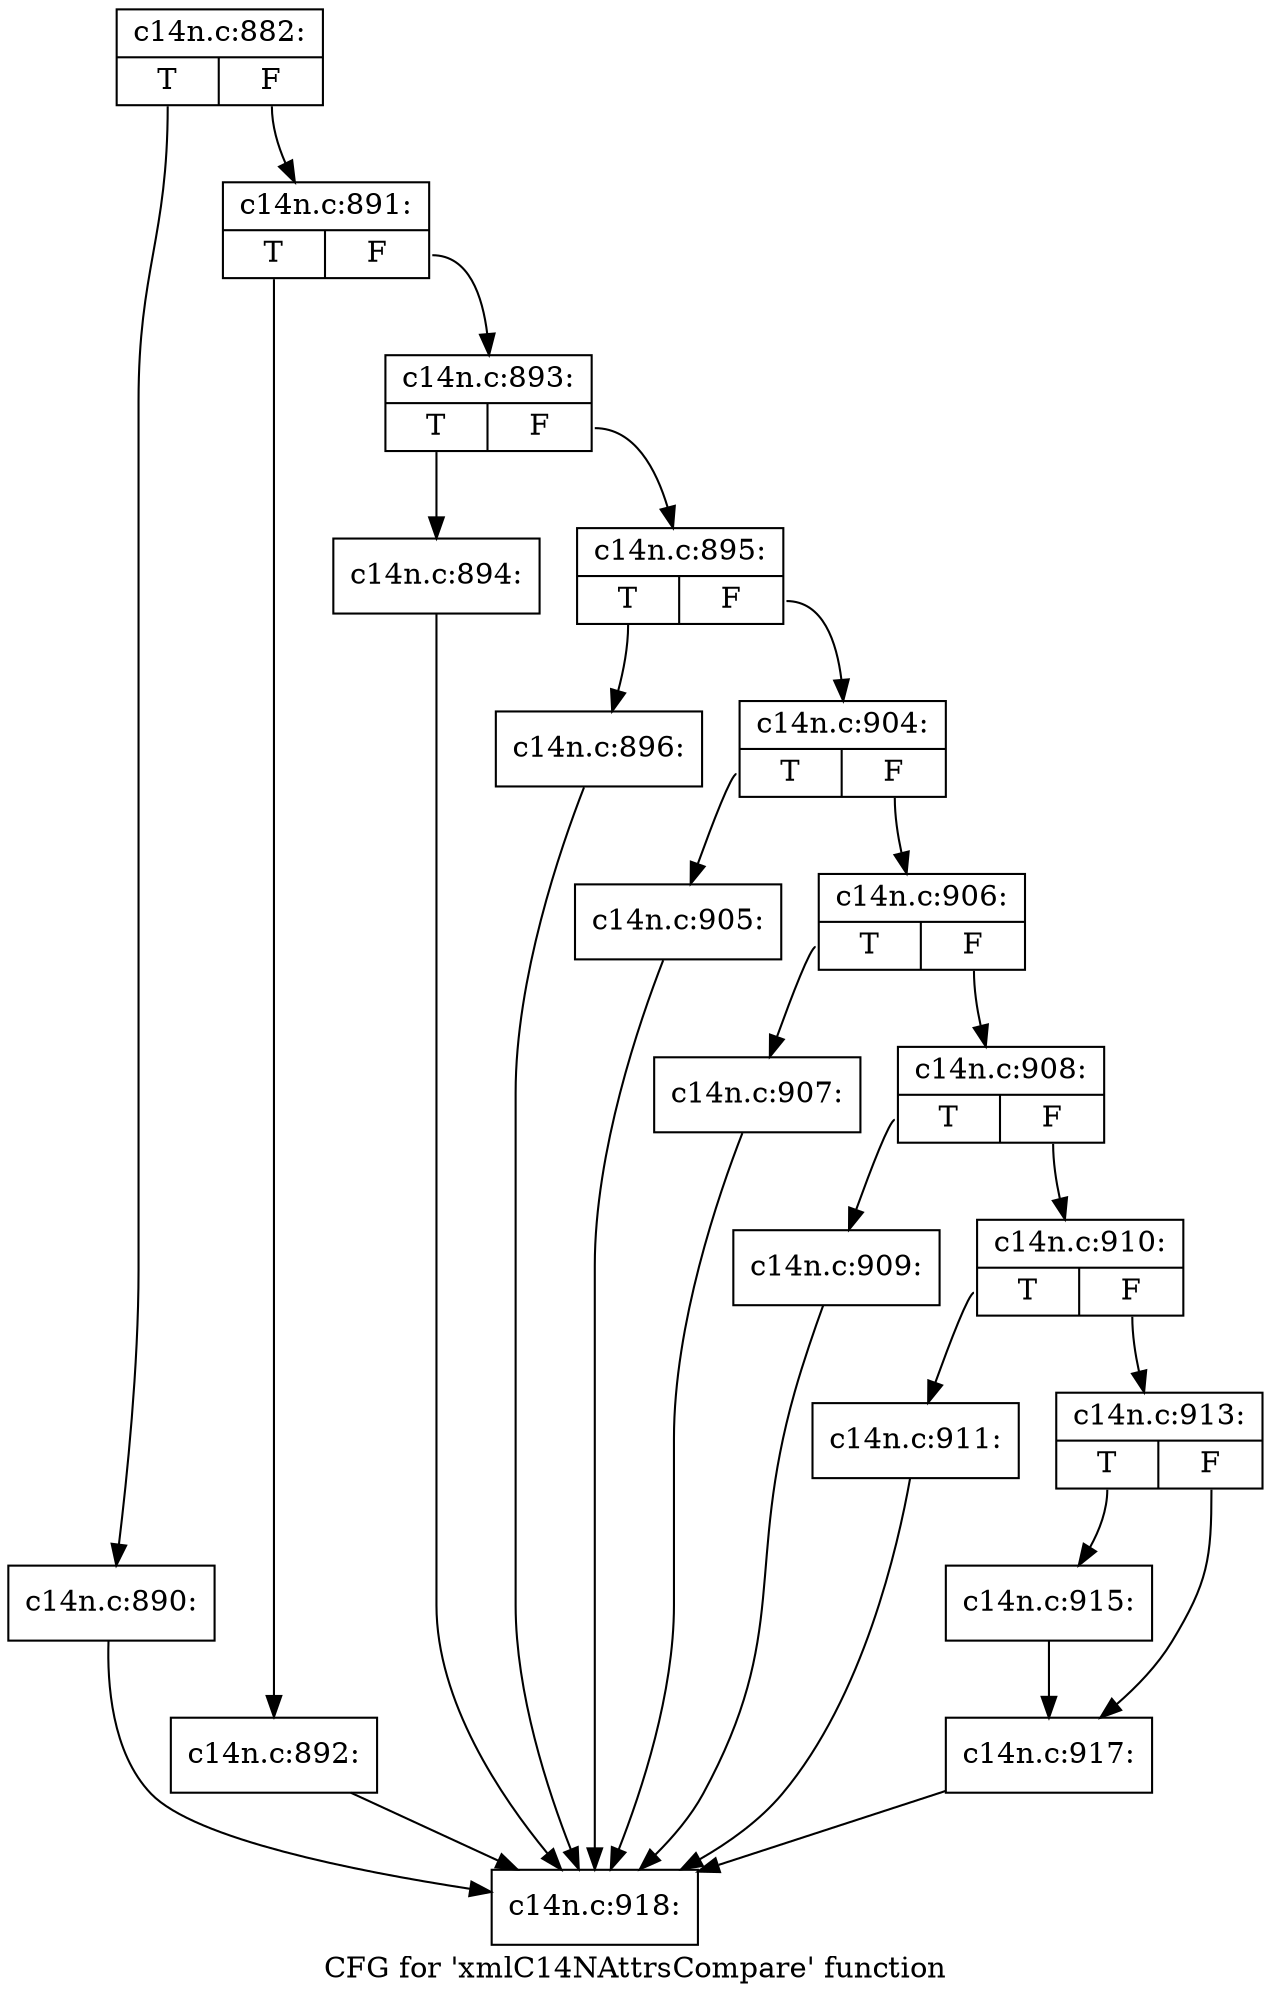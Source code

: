 digraph "CFG for 'xmlC14NAttrsCompare' function" {
	label="CFG for 'xmlC14NAttrsCompare' function";

	Node0x4a185d0 [shape=record,label="{c14n.c:882:|{<s0>T|<s1>F}}"];
	Node0x4a185d0:s0 -> Node0x4b2cf70;
	Node0x4a185d0:s1 -> Node0x4b4ced0;
	Node0x4b2cf70 [shape=record,label="{c14n.c:890:}"];
	Node0x4b2cf70 -> Node0x4b2e550;
	Node0x4b4ced0 [shape=record,label="{c14n.c:891:|{<s0>T|<s1>F}}"];
	Node0x4b4ced0:s0 -> Node0x4b4ddb0;
	Node0x4b4ced0:s1 -> Node0x4b4de00;
	Node0x4b4ddb0 [shape=record,label="{c14n.c:892:}"];
	Node0x4b4ddb0 -> Node0x4b2e550;
	Node0x4b4de00 [shape=record,label="{c14n.c:893:|{<s0>T|<s1>F}}"];
	Node0x4b4de00:s0 -> Node0x4b4e2c0;
	Node0x4b4de00:s1 -> Node0x4b4e310;
	Node0x4b4e2c0 [shape=record,label="{c14n.c:894:}"];
	Node0x4b4e2c0 -> Node0x4b2e550;
	Node0x4b4e310 [shape=record,label="{c14n.c:895:|{<s0>T|<s1>F}}"];
	Node0x4b4e310:s0 -> Node0x4b4e7a0;
	Node0x4b4e310:s1 -> Node0x4b4e7f0;
	Node0x4b4e7a0 [shape=record,label="{c14n.c:896:}"];
	Node0x4b4e7a0 -> Node0x4b2e550;
	Node0x4b4e7f0 [shape=record,label="{c14n.c:904:|{<s0>T|<s1>F}}"];
	Node0x4b4e7f0:s0 -> Node0x4b4f430;
	Node0x4b4e7f0:s1 -> Node0x4b4f480;
	Node0x4b4f430 [shape=record,label="{c14n.c:905:}"];
	Node0x4b4f430 -> Node0x4b2e550;
	Node0x4b4f480 [shape=record,label="{c14n.c:906:|{<s0>T|<s1>F}}"];
	Node0x4b4f480:s0 -> Node0x4b4fa70;
	Node0x4b4f480:s1 -> Node0x4b4fac0;
	Node0x4b4fa70 [shape=record,label="{c14n.c:907:}"];
	Node0x4b4fa70 -> Node0x4b2e550;
	Node0x4b4fac0 [shape=record,label="{c14n.c:908:|{<s0>T|<s1>F}}"];
	Node0x4b4fac0:s0 -> Node0x4b50080;
	Node0x4b4fac0:s1 -> Node0x4b500d0;
	Node0x4b50080 [shape=record,label="{c14n.c:909:}"];
	Node0x4b50080 -> Node0x4b2e550;
	Node0x4b500d0 [shape=record,label="{c14n.c:910:|{<s0>T|<s1>F}}"];
	Node0x4b500d0:s0 -> Node0x4b507f0;
	Node0x4b500d0:s1 -> Node0x4b50840;
	Node0x4b507f0 [shape=record,label="{c14n.c:911:}"];
	Node0x4b507f0 -> Node0x4b2e550;
	Node0x4b50840 [shape=record,label="{c14n.c:913:|{<s0>T|<s1>F}}"];
	Node0x4b50840:s0 -> Node0x4b516c0;
	Node0x4b50840:s1 -> Node0x4b51710;
	Node0x4b516c0 [shape=record,label="{c14n.c:915:}"];
	Node0x4b516c0 -> Node0x4b51710;
	Node0x4b51710 [shape=record,label="{c14n.c:917:}"];
	Node0x4b51710 -> Node0x4b2e550;
	Node0x4b2e550 [shape=record,label="{c14n.c:918:}"];
}
